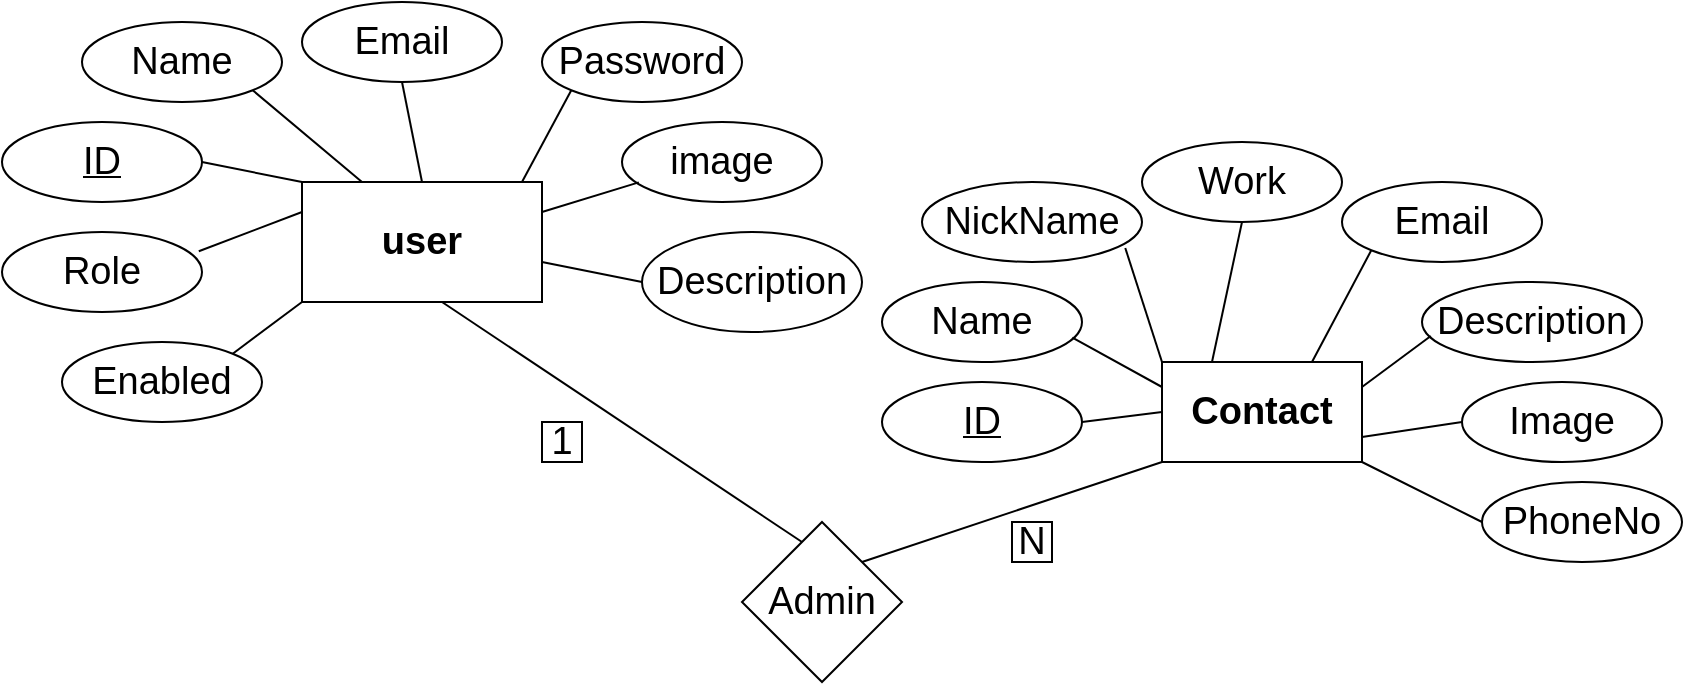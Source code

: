 <mxfile version="20.0.1" type="device"><diagram id="aj4r642km7Tw5cffqNE_" name="Page-1"><mxGraphModel dx="1038" dy="489" grid="1" gridSize="10" guides="1" tooltips="1" connect="1" arrows="1" fold="1" page="1" pageScale="1" pageWidth="850" pageHeight="1100" math="0" shadow="0"><root><mxCell id="0"/><mxCell id="1" parent="0"/><mxCell id="bAZFtGCYqB8g295BjF4K-1" value="&lt;b&gt;&lt;font style=&quot;font-size: 19px;&quot;&gt;user&lt;/font&gt;&lt;/b&gt;" style="rounded=0;whiteSpace=wrap;html=1;" vertex="1" parent="1"><mxGeometry x="160" y="160" width="120" height="60" as="geometry"/></mxCell><mxCell id="bAZFtGCYqB8g295BjF4K-3" value="&lt;span style=&quot;font-size: 19px;&quot;&gt;&lt;b&gt;Contact&lt;/b&gt;&lt;/span&gt;" style="rounded=0;whiteSpace=wrap;html=1;" vertex="1" parent="1"><mxGeometry x="590" y="250" width="100" height="50" as="geometry"/></mxCell><mxCell id="bAZFtGCYqB8g295BjF4K-5" value="Role" style="ellipse;whiteSpace=wrap;html=1;fontSize=19;" vertex="1" parent="1"><mxGeometry x="10" y="185" width="100" height="40" as="geometry"/></mxCell><mxCell id="bAZFtGCYqB8g295BjF4K-6" value="&lt;u&gt;ID&lt;/u&gt;" style="ellipse;whiteSpace=wrap;html=1;fontSize=19;" vertex="1" parent="1"><mxGeometry x="10" y="130" width="100" height="40" as="geometry"/></mxCell><mxCell id="bAZFtGCYqB8g295BjF4K-7" value="Name" style="ellipse;whiteSpace=wrap;html=1;fontSize=19;" vertex="1" parent="1"><mxGeometry x="50" y="80" width="100" height="40" as="geometry"/></mxCell><mxCell id="bAZFtGCYqB8g295BjF4K-8" value="Email" style="ellipse;whiteSpace=wrap;html=1;fontSize=19;" vertex="1" parent="1"><mxGeometry x="160" y="70" width="100" height="40" as="geometry"/></mxCell><mxCell id="bAZFtGCYqB8g295BjF4K-9" value="Password" style="ellipse;whiteSpace=wrap;html=1;fontSize=19;" vertex="1" parent="1"><mxGeometry x="280" y="80" width="100" height="40" as="geometry"/></mxCell><mxCell id="bAZFtGCYqB8g295BjF4K-10" value="image" style="ellipse;whiteSpace=wrap;html=1;fontSize=19;" vertex="1" parent="1"><mxGeometry x="320" y="130" width="100" height="40" as="geometry"/></mxCell><mxCell id="bAZFtGCYqB8g295BjF4K-11" value="Description" style="ellipse;whiteSpace=wrap;html=1;fontSize=19;" vertex="1" parent="1"><mxGeometry x="330" y="185" width="110" height="50" as="geometry"/></mxCell><mxCell id="bAZFtGCYqB8g295BjF4K-12" value="Enabled" style="ellipse;whiteSpace=wrap;html=1;fontSize=19;" vertex="1" parent="1"><mxGeometry x="40" y="240" width="100" height="40" as="geometry"/></mxCell><mxCell id="bAZFtGCYqB8g295BjF4K-14" value="" style="endArrow=none;html=1;rounded=0;fontSize=19;entryX=1;entryY=1;entryDx=0;entryDy=0;exitX=0.25;exitY=0;exitDx=0;exitDy=0;" edge="1" parent="1" source="bAZFtGCYqB8g295BjF4K-1" target="bAZFtGCYqB8g295BjF4K-7"><mxGeometry width="50" height="50" relative="1" as="geometry"><mxPoint x="400" y="280" as="sourcePoint"/><mxPoint x="450" y="230" as="targetPoint"/></mxGeometry></mxCell><mxCell id="bAZFtGCYqB8g295BjF4K-15" value="" style="endArrow=none;html=1;rounded=0;fontSize=19;entryX=1;entryY=0.5;entryDx=0;entryDy=0;" edge="1" parent="1" target="bAZFtGCYqB8g295BjF4K-6"><mxGeometry width="50" height="50" relative="1" as="geometry"><mxPoint x="160" y="160" as="sourcePoint"/><mxPoint x="145.355" y="124.142" as="targetPoint"/></mxGeometry></mxCell><mxCell id="bAZFtGCYqB8g295BjF4K-16" value="" style="endArrow=none;html=1;rounded=0;fontSize=19;entryX=0.984;entryY=0.24;entryDx=0;entryDy=0;exitX=0;exitY=0.25;exitDx=0;exitDy=0;entryPerimeter=0;" edge="1" parent="1" source="bAZFtGCYqB8g295BjF4K-1" target="bAZFtGCYqB8g295BjF4K-5"><mxGeometry width="50" height="50" relative="1" as="geometry"><mxPoint x="210" y="180" as="sourcePoint"/><mxPoint x="155.355" y="134.142" as="targetPoint"/></mxGeometry></mxCell><mxCell id="bAZFtGCYqB8g295BjF4K-17" value="" style="endArrow=none;html=1;rounded=0;fontSize=19;entryX=0;entryY=1;entryDx=0;entryDy=0;exitX=1;exitY=0;exitDx=0;exitDy=0;" edge="1" parent="1" source="bAZFtGCYqB8g295BjF4K-12" target="bAZFtGCYqB8g295BjF4K-1"><mxGeometry width="50" height="50" relative="1" as="geometry"><mxPoint x="220" y="190" as="sourcePoint"/><mxPoint x="165.355" y="144.142" as="targetPoint"/></mxGeometry></mxCell><mxCell id="bAZFtGCYqB8g295BjF4K-18" value="" style="endArrow=none;html=1;rounded=0;fontSize=19;entryX=0.5;entryY=1;entryDx=0;entryDy=0;" edge="1" parent="1" target="bAZFtGCYqB8g295BjF4K-8"><mxGeometry width="50" height="50" relative="1" as="geometry"><mxPoint x="220" y="160" as="sourcePoint"/><mxPoint x="175.355" y="154.142" as="targetPoint"/></mxGeometry></mxCell><mxCell id="bAZFtGCYqB8g295BjF4K-19" value="" style="endArrow=none;html=1;rounded=0;fontSize=19;entryX=0;entryY=1;entryDx=0;entryDy=0;" edge="1" parent="1" target="bAZFtGCYqB8g295BjF4K-9"><mxGeometry width="50" height="50" relative="1" as="geometry"><mxPoint x="270" y="160" as="sourcePoint"/><mxPoint x="185.355" y="164.142" as="targetPoint"/></mxGeometry></mxCell><mxCell id="bAZFtGCYqB8g295BjF4K-20" value="" style="endArrow=none;html=1;rounded=0;fontSize=19;exitX=0;exitY=0.5;exitDx=0;exitDy=0;" edge="1" parent="1" source="bAZFtGCYqB8g295BjF4K-11"><mxGeometry width="50" height="50" relative="1" as="geometry"><mxPoint x="250" y="220" as="sourcePoint"/><mxPoint x="280" y="200" as="targetPoint"/></mxGeometry></mxCell><mxCell id="bAZFtGCYqB8g295BjF4K-21" value="" style="endArrow=none;html=1;rounded=0;fontSize=19;entryX=0.084;entryY=0.755;entryDx=0;entryDy=0;exitX=1;exitY=0.25;exitDx=0;exitDy=0;entryPerimeter=0;" edge="1" parent="1" source="bAZFtGCYqB8g295BjF4K-1" target="bAZFtGCYqB8g295BjF4K-10"><mxGeometry width="50" height="50" relative="1" as="geometry"><mxPoint x="260" y="230" as="sourcePoint"/><mxPoint x="205.355" y="184.142" as="targetPoint"/></mxGeometry></mxCell><mxCell id="bAZFtGCYqB8g295BjF4K-22" value="&lt;u&gt;ID&lt;/u&gt;" style="ellipse;whiteSpace=wrap;html=1;fontSize=19;" vertex="1" parent="1"><mxGeometry x="450" y="260" width="100" height="40" as="geometry"/></mxCell><mxCell id="bAZFtGCYqB8g295BjF4K-24" value="Name" style="ellipse;whiteSpace=wrap;html=1;fontSize=19;" vertex="1" parent="1"><mxGeometry x="450" y="210" width="100" height="40" as="geometry"/></mxCell><mxCell id="bAZFtGCYqB8g295BjF4K-25" value="NickName" style="ellipse;whiteSpace=wrap;html=1;fontSize=19;" vertex="1" parent="1"><mxGeometry x="470" y="160" width="110" height="40" as="geometry"/></mxCell><mxCell id="bAZFtGCYqB8g295BjF4K-26" value="Work&lt;span style=&quot;color: rgba(0, 0, 0, 0); font-family: monospace; font-size: 0px; text-align: start;&quot;&gt;%3CmxGraphModel%3E%3Croot%3E%3CmxCell%20id%3D%220%22%2F%3E%3CmxCell%20id%3D%221%22%20parent%3D%220%22%2F%3E%3CmxCell%20id%3D%222%22%20value%3D%22Name%22%20style%3D%22ellipse%3BwhiteSpace%3Dwrap%3Bhtml%3D1%3BfontSize%3D19%3B%22%20vertex%3D%221%22%20parent%3D%221%22%3E%3CmxGeometry%20x%3D%2250%22%20y%3D%2280%22%20width%3D%22100%22%20height%3D%2240%22%20as%3D%22geometry%22%2F%3E%3C%2FmxCell%3E%3C%2Froot%3E%3C%2FmxGraphModel%3E&lt;/span&gt;" style="ellipse;whiteSpace=wrap;html=1;fontSize=19;" vertex="1" parent="1"><mxGeometry x="580" y="140" width="100" height="40" as="geometry"/></mxCell><mxCell id="bAZFtGCYqB8g295BjF4K-27" value="Email" style="ellipse;whiteSpace=wrap;html=1;fontSize=19;" vertex="1" parent="1"><mxGeometry x="680" y="160" width="100" height="40" as="geometry"/></mxCell><mxCell id="bAZFtGCYqB8g295BjF4K-28" value="Description" style="ellipse;whiteSpace=wrap;html=1;fontSize=19;" vertex="1" parent="1"><mxGeometry x="720" y="210" width="110" height="40" as="geometry"/></mxCell><mxCell id="bAZFtGCYqB8g295BjF4K-29" value="Image&lt;span style=&quot;color: rgba(0, 0, 0, 0); font-family: monospace; font-size: 0px; text-align: start;&quot;&gt;%3CmxGraphModel%3E%3Croot%3E%3CmxCell%20id%3D%220%22%2F%3E%3CmxCell%20id%3D%221%22%20parent%3D%220%22%2F%3E%3CmxCell%20id%3D%222%22%20value%3D%22Name%22%20style%3D%22ellipse%3BwhiteSpace%3Dwrap%3Bhtml%3D1%3BfontSize%3D19%3B%22%20vertex%3D%221%22%20parent%3D%221%22%3E%3CmxGeometry%20x%3D%2250%22%20y%3D%2280%22%20width%3D%22100%22%20height%3D%2240%22%20as%3D%22geometry%22%2F%3E%3C%2FmxCell%3E%3C%2Froot%3E%3C%2FmxGraphModel%3E&lt;/span&gt;" style="ellipse;whiteSpace=wrap;html=1;fontSize=19;" vertex="1" parent="1"><mxGeometry x="740" y="260" width="100" height="40" as="geometry"/></mxCell><mxCell id="bAZFtGCYqB8g295BjF4K-30" value="PhoneNo" style="ellipse;whiteSpace=wrap;html=1;fontSize=19;" vertex="1" parent="1"><mxGeometry x="750" y="310" width="100" height="40" as="geometry"/></mxCell><mxCell id="bAZFtGCYqB8g295BjF4K-31" value="" style="endArrow=none;html=1;rounded=0;fontSize=19;exitX=1;exitY=0.5;exitDx=0;exitDy=0;entryX=0;entryY=0.5;entryDx=0;entryDy=0;" edge="1" parent="1" source="bAZFtGCYqB8g295BjF4K-22" target="bAZFtGCYqB8g295BjF4K-3"><mxGeometry width="50" height="50" relative="1" as="geometry"><mxPoint x="340" y="220" as="sourcePoint"/><mxPoint x="290" y="210" as="targetPoint"/></mxGeometry></mxCell><mxCell id="bAZFtGCYqB8g295BjF4K-32" value="" style="endArrow=none;html=1;rounded=0;fontSize=19;exitX=0.952;exitY=0.695;exitDx=0;exitDy=0;entryX=0;entryY=0.25;entryDx=0;entryDy=0;exitPerimeter=0;" edge="1" parent="1" source="bAZFtGCYqB8g295BjF4K-24" target="bAZFtGCYqB8g295BjF4K-3"><mxGeometry width="50" height="50" relative="1" as="geometry"><mxPoint x="560" y="290" as="sourcePoint"/><mxPoint x="600" y="285" as="targetPoint"/></mxGeometry></mxCell><mxCell id="bAZFtGCYqB8g295BjF4K-33" value="" style="endArrow=none;html=1;rounded=0;fontSize=19;exitX=0;exitY=0;exitDx=0;exitDy=0;entryX=0.924;entryY=0.825;entryDx=0;entryDy=0;entryPerimeter=0;" edge="1" parent="1" source="bAZFtGCYqB8g295BjF4K-3" target="bAZFtGCYqB8g295BjF4K-25"><mxGeometry width="50" height="50" relative="1" as="geometry"><mxPoint x="570" y="300" as="sourcePoint"/><mxPoint x="610" y="295" as="targetPoint"/></mxGeometry></mxCell><mxCell id="bAZFtGCYqB8g295BjF4K-34" value="" style="endArrow=none;html=1;rounded=0;fontSize=19;exitX=0.25;exitY=0;exitDx=0;exitDy=0;entryX=0.5;entryY=1;entryDx=0;entryDy=0;" edge="1" parent="1" source="bAZFtGCYqB8g295BjF4K-3" target="bAZFtGCYqB8g295BjF4K-26"><mxGeometry width="50" height="50" relative="1" as="geometry"><mxPoint x="580" y="310" as="sourcePoint"/><mxPoint x="620" y="305" as="targetPoint"/><Array as="points"/></mxGeometry></mxCell><mxCell id="bAZFtGCYqB8g295BjF4K-35" value="" style="endArrow=none;html=1;rounded=0;fontSize=19;exitX=1;exitY=1;exitDx=0;exitDy=0;entryX=0;entryY=0.5;entryDx=0;entryDy=0;" edge="1" parent="1" source="bAZFtGCYqB8g295BjF4K-3" target="bAZFtGCYqB8g295BjF4K-30"><mxGeometry width="50" height="50" relative="1" as="geometry"><mxPoint x="590" y="320" as="sourcePoint"/><mxPoint x="630" y="315" as="targetPoint"/></mxGeometry></mxCell><mxCell id="bAZFtGCYqB8g295BjF4K-36" value="" style="endArrow=none;html=1;rounded=0;fontSize=19;exitX=1;exitY=0.75;exitDx=0;exitDy=0;entryX=0;entryY=0.5;entryDx=0;entryDy=0;" edge="1" parent="1" source="bAZFtGCYqB8g295BjF4K-3" target="bAZFtGCYqB8g295BjF4K-29"><mxGeometry width="50" height="50" relative="1" as="geometry"><mxPoint x="600" y="330" as="sourcePoint"/><mxPoint x="640" y="325" as="targetPoint"/></mxGeometry></mxCell><mxCell id="bAZFtGCYqB8g295BjF4K-38" value="" style="endArrow=none;html=1;rounded=0;fontSize=19;exitX=1;exitY=0.25;exitDx=0;exitDy=0;entryX=0.04;entryY=0.675;entryDx=0;entryDy=0;entryPerimeter=0;" edge="1" parent="1" source="bAZFtGCYqB8g295BjF4K-3" target="bAZFtGCYqB8g295BjF4K-28"><mxGeometry width="50" height="50" relative="1" as="geometry"><mxPoint x="610" y="340" as="sourcePoint"/><mxPoint x="650" y="335" as="targetPoint"/></mxGeometry></mxCell><mxCell id="bAZFtGCYqB8g295BjF4K-39" value="" style="endArrow=none;html=1;rounded=0;fontSize=19;exitX=0.75;exitY=0;exitDx=0;exitDy=0;entryX=0;entryY=1;entryDx=0;entryDy=0;" edge="1" parent="1" source="bAZFtGCYqB8g295BjF4K-3" target="bAZFtGCYqB8g295BjF4K-27"><mxGeometry width="50" height="50" relative="1" as="geometry"><mxPoint x="620" y="350" as="sourcePoint"/><mxPoint x="660" y="345" as="targetPoint"/></mxGeometry></mxCell><mxCell id="bAZFtGCYqB8g295BjF4K-40" value="Admin" style="rhombus;whiteSpace=wrap;html=1;fontSize=19;" vertex="1" parent="1"><mxGeometry x="380" y="330" width="80" height="80" as="geometry"/></mxCell><mxCell id="bAZFtGCYqB8g295BjF4K-41" value="" style="endArrow=none;html=1;rounded=0;fontSize=19;entryX=0;entryY=1;entryDx=0;entryDy=0;exitX=1;exitY=0;exitDx=0;exitDy=0;" edge="1" parent="1" source="bAZFtGCYqB8g295BjF4K-40" target="bAZFtGCYqB8g295BjF4K-3"><mxGeometry width="50" height="50" relative="1" as="geometry"><mxPoint x="400" y="400" as="sourcePoint"/><mxPoint x="560" y="300" as="targetPoint"/></mxGeometry></mxCell><mxCell id="bAZFtGCYqB8g295BjF4K-42" value="" style="endArrow=none;html=1;rounded=0;fontSize=19;entryX=0.375;entryY=0.125;entryDx=0;entryDy=0;entryPerimeter=0;" edge="1" parent="1" target="bAZFtGCYqB8g295BjF4K-40"><mxGeometry width="50" height="50" relative="1" as="geometry"><mxPoint x="230" y="220" as="sourcePoint"/><mxPoint x="600" y="310" as="targetPoint"/></mxGeometry></mxCell><mxCell id="bAZFtGCYqB8g295BjF4K-43" value="1" style="rounded=0;whiteSpace=wrap;html=1;fontSize=19;" vertex="1" parent="1"><mxGeometry x="280" y="280" width="20" height="20" as="geometry"/></mxCell><mxCell id="bAZFtGCYqB8g295BjF4K-45" value="N" style="rounded=0;whiteSpace=wrap;html=1;fontSize=19;" vertex="1" parent="1"><mxGeometry x="515" y="330" width="20" height="20" as="geometry"/></mxCell></root></mxGraphModel></diagram></mxfile>